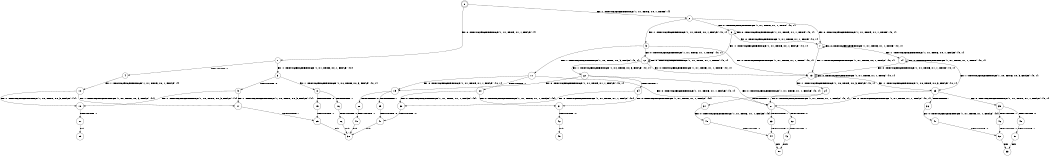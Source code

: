 digraph BCG {
size = "7, 10.5";
center = TRUE;
node [shape = circle];
0 [peripheries = 2];
0 -> 1 [label = "EX !0 !ATOMIC_EXCH_BRANCH (1, +1, TRUE, +1, 1, FALSE) !{}"];
0 -> 2 [label = "EX !1 !ATOMIC_EXCH_BRANCH (1, +1, TRUE, +0, 1, TRUE) !{}"];
1 -> 3 [label = "EX !1 !ATOMIC_EXCH_BRANCH (1, +1, TRUE, +0, 1, FALSE) !{0}"];
1 -> 4 [label = "TERMINATE !0"];
2 -> 5 [label = "EX !1 !ATOMIC_EXCH_BRANCH (1, +1, TRUE, +0, 1, FALSE) !{0, 1}"];
2 -> 6 [label = "EX !0 !ATOMIC_EXCH_BRANCH (1, +1, TRUE, +1, 1, TRUE) !{0, 1}"];
2 -> 7 [label = "EX !0 !ATOMIC_EXCH_BRANCH (1, +1, TRUE, +1, 1, TRUE) !{0, 1}"];
3 -> 8 [label = "EX !1 !ATOMIC_EXCH_BRANCH (1, +0, TRUE, +0, 3, FALSE) !{0, 1}"];
3 -> 9 [label = "TERMINATE !0"];
4 -> 10 [label = "EX !1 !ATOMIC_EXCH_BRANCH (1, +1, TRUE, +0, 1, FALSE) !{}"];
5 -> 11 [label = "EX !1 !ATOMIC_EXCH_BRANCH (1, +0, TRUE, +0, 3, FALSE) !{0, 1}"];
5 -> 12 [label = "EX !0 !ATOMIC_EXCH_BRANCH (1, +1, TRUE, +1, 1, TRUE) !{0, 1}"];
5 -> 13 [label = "EX !0 !ATOMIC_EXCH_BRANCH (1, +1, TRUE, +1, 1, TRUE) !{0, 1}"];
6 -> 6 [label = "EX !0 !ATOMIC_EXCH_BRANCH (1, +1, TRUE, +1, 1, TRUE) !{0, 1}"];
6 -> 12 [label = "EX !1 !ATOMIC_EXCH_BRANCH (1, +1, TRUE, +0, 1, FALSE) !{0, 1}"];
6 -> 7 [label = "EX !0 !ATOMIC_EXCH_BRANCH (1, +1, TRUE, +1, 1, TRUE) !{0, 1}"];
7 -> 14 [label = "EX !1 !ATOMIC_EXCH_BRANCH (1, +1, TRUE, +0, 1, FALSE) !{0, 1}"];
7 -> 7 [label = "EX !0 !ATOMIC_EXCH_BRANCH (1, +1, TRUE, +1, 1, TRUE) !{0, 1}"];
7 -> 13 [label = "EX !1 !ATOMIC_EXCH_BRANCH (1, +1, TRUE, +0, 1, FALSE) !{0, 1}"];
8 -> 15 [label = "TERMINATE !0"];
8 -> 16 [label = "TERMINATE !1"];
9 -> 17 [label = "EX !1 !ATOMIC_EXCH_BRANCH (1, +0, TRUE, +0, 3, FALSE) !{1}"];
9 -> 18 [label = "EX !1 !ATOMIC_EXCH_BRANCH (1, +0, TRUE, +0, 3, FALSE) !{1}"];
10 -> 17 [label = "EX !1 !ATOMIC_EXCH_BRANCH (1, +0, TRUE, +0, 3, FALSE) !{1}"];
10 -> 18 [label = "EX !1 !ATOMIC_EXCH_BRANCH (1, +0, TRUE, +0, 3, FALSE) !{1}"];
11 -> 19 [label = "EX !0 !ATOMIC_EXCH_BRANCH (1, +1, TRUE, +1, 1, FALSE) !{0, 1}"];
11 -> 20 [label = "TERMINATE !1"];
11 -> 21 [label = "EX !0 !ATOMIC_EXCH_BRANCH (1, +1, TRUE, +1, 1, FALSE) !{0, 1}"];
12 -> 12 [label = "EX !0 !ATOMIC_EXCH_BRANCH (1, +1, TRUE, +1, 1, TRUE) !{0, 1}"];
12 -> 22 [label = "EX !1 !ATOMIC_EXCH_BRANCH (1, +0, TRUE, +0, 3, FALSE) !{0, 1}"];
12 -> 13 [label = "EX !0 !ATOMIC_EXCH_BRANCH (1, +1, TRUE, +1, 1, TRUE) !{0, 1}"];
13 -> 23 [label = "EX !1 !ATOMIC_EXCH_BRANCH (1, +0, TRUE, +0, 3, FALSE) !{0, 1}"];
13 -> 13 [label = "EX !0 !ATOMIC_EXCH_BRANCH (1, +1, TRUE, +1, 1, TRUE) !{0, 1}"];
13 -> 24 [label = "EX !1 !ATOMIC_EXCH_BRANCH (1, +0, TRUE, +0, 3, FALSE) !{0, 1}"];
14 -> 14 [label = "EX !0 !ATOMIC_EXCH_BRANCH (1, +1, TRUE, +1, 1, TRUE) !{0, 1}"];
14 -> 23 [label = "EX !1 !ATOMIC_EXCH_BRANCH (1, +0, TRUE, +0, 3, FALSE) !{0, 1}"];
14 -> 13 [label = "EX !0 !ATOMIC_EXCH_BRANCH (1, +1, TRUE, +1, 1, TRUE) !{0, 1}"];
15 -> 25 [label = "TERMINATE !1"];
16 -> 26 [label = "TERMINATE !0"];
17 -> 25 [label = "TERMINATE !1"];
18 -> 27 [label = "TERMINATE !1"];
19 -> 28 [label = "TERMINATE !0"];
19 -> 29 [label = "TERMINATE !1"];
20 -> 30 [label = "EX !0 !ATOMIC_EXCH_BRANCH (1, +1, TRUE, +1, 1, FALSE) !{0}"];
20 -> 31 [label = "EX !0 !ATOMIC_EXCH_BRANCH (1, +1, TRUE, +1, 1, FALSE) !{0}"];
21 -> 32 [label = "TERMINATE !0"];
21 -> 33 [label = "TERMINATE !1"];
22 -> 19 [label = "EX !0 !ATOMIC_EXCH_BRANCH (1, +1, TRUE, +1, 1, FALSE) !{0, 1}"];
22 -> 34 [label = "TERMINATE !1"];
22 -> 21 [label = "EX !0 !ATOMIC_EXCH_BRANCH (1, +1, TRUE, +1, 1, FALSE) !{0, 1}"];
23 -> 35 [label = "EX !0 !ATOMIC_EXCH_BRANCH (1, +1, TRUE, +1, 1, FALSE) !{0, 1}"];
23 -> 36 [label = "TERMINATE !1"];
23 -> 21 [label = "EX !0 !ATOMIC_EXCH_BRANCH (1, +1, TRUE, +1, 1, FALSE) !{0, 1}"];
24 -> 21 [label = "EX !0 !ATOMIC_EXCH_BRANCH (1, +1, TRUE, +1, 1, FALSE) !{0, 1}"];
24 -> 37 [label = "TERMINATE !1"];
25 -> 38 [label = "exit"];
26 -> 38 [label = "exit"];
27 -> 39 [label = "exit"];
28 -> 40 [label = "TERMINATE !1"];
29 -> 41 [label = "TERMINATE !0"];
30 -> 41 [label = "TERMINATE !0"];
31 -> 42 [label = "TERMINATE !0"];
32 -> 43 [label = "TERMINATE !1"];
33 -> 44 [label = "TERMINATE !0"];
34 -> 30 [label = "EX !0 !ATOMIC_EXCH_BRANCH (1, +1, TRUE, +1, 1, FALSE) !{0}"];
34 -> 31 [label = "EX !0 !ATOMIC_EXCH_BRANCH (1, +1, TRUE, +1, 1, FALSE) !{0}"];
35 -> 45 [label = "TERMINATE !0"];
35 -> 46 [label = "TERMINATE !1"];
36 -> 47 [label = "EX !0 !ATOMIC_EXCH_BRANCH (1, +1, TRUE, +1, 1, FALSE) !{0}"];
37 -> 48 [label = "EX !0 !ATOMIC_EXCH_BRANCH (1, +1, TRUE, +1, 1, FALSE) !{0}"];
40 -> 38 [label = "exit"];
41 -> 38 [label = "exit"];
42 -> 49 [label = "exit"];
43 -> 50 [label = "exit"];
44 -> 50 [label = "exit"];
45 -> 51 [label = "TERMINATE !1"];
46 -> 52 [label = "TERMINATE !0"];
47 -> 52 [label = "TERMINATE !0"];
48 -> 44 [label = "TERMINATE !0"];
51 -> 53 [label = "exit"];
52 -> 53 [label = "exit"];
}
